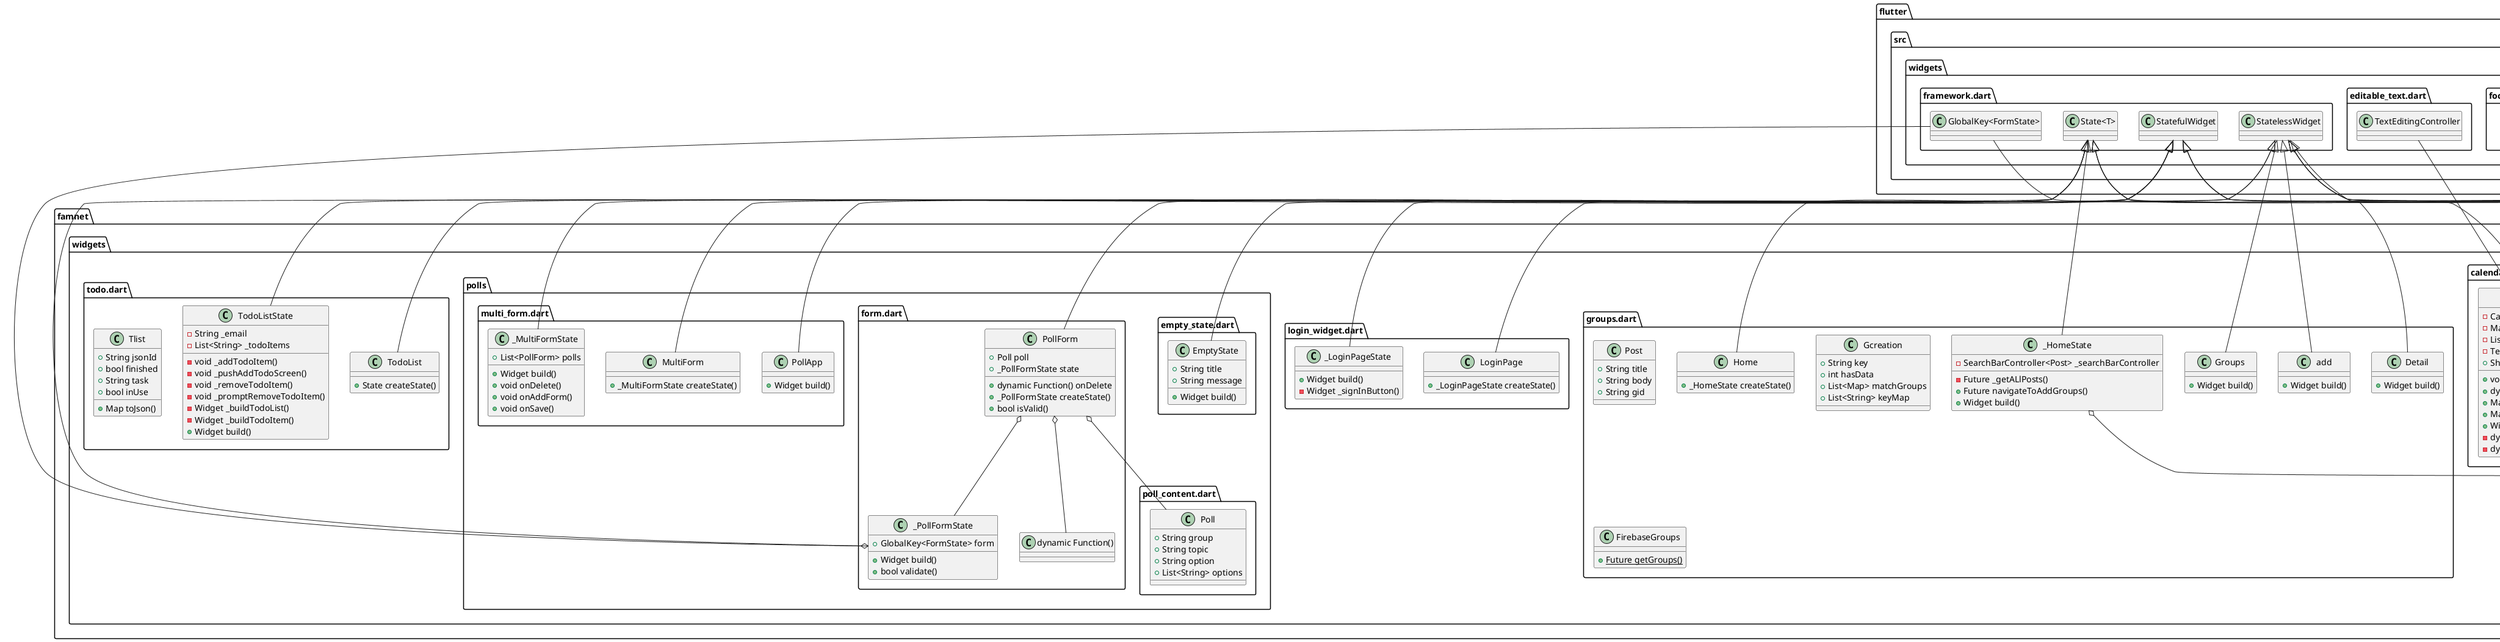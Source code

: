 @startuml
set namespaceSeparator ::

class "famnet::first_screen.dart::FirstScreen" {
  +Widget build()
}

"flutter::src::widgets::framework.dart::StatelessWidget" <|-- "famnet::first_screen.dart::FirstScreen"

class "famnet::login_page.dart::LoginPage" {
  +_LoginPageState createState()
}

"flutter::src::widgets::framework.dart::StatefulWidget" <|-- "famnet::login_page.dart::LoginPage"

class "famnet::login_page.dart::_LoginPageState" {
  +Widget build()
  -Widget _signInButton()
}

"flutter::src::widgets::framework.dart::State<T>" <|-- "famnet::login_page.dart::_LoginPageState"

class "famnet::main.dart::FamNetApp" {
  +Widget build()
}

"flutter::src::widgets::framework.dart::StatelessWidget" <|-- "famnet::main.dart::FamNetApp"

class "famnet::sign_in.dart::userData" {
  +String userDataUid
  +Queue userGroups
  +Map toJson()
}

"famnet::sign_in.dart::userData" o-- "dart::collection::Queue"

class "famnet::widgets::add_group.dart::addGroups" {
  +Widget build()
  +void backToMainPage()
}

"flutter::src::widgets::framework.dart::StatelessWidget" <|-- "famnet::widgets::add_group.dart::addGroups"

class "famnet::widgets::add_group.dart::FormDemo" {
  +State createState()
}

"flutter::src::widgets::framework.dart::StatefulWidget" <|-- "famnet::widgets::add_group.dart::FormDemo"

class "famnet::widgets::add_group.dart::_FormDemoState" {
  -GlobalKey<FormState> _formKey
  -Map<String, dynamic> _formData
  +FocusNode focusPassword
  +Widget build()
  -Widget _buildForm()
  -Widget _buildNameField()
  -Widget _buildDescriptionField()
  -Widget _buildSubmitButton()
  -void _submitForm()
}

"famnet::widgets::add_group.dart::_FormDemoState" o-- "flutter::src::widgets::framework.dart::GlobalKey<FormState>"
"famnet::widgets::add_group.dart::_FormDemoState" o-- "flutter::src::widgets::focus_manager.dart::FocusNode"
"flutter::src::widgets::framework.dart::State<T>" <|-- "famnet::widgets::add_group.dart::_FormDemoState"

class "famnet::widgets::add_group.dart::Gcreation" {
  +String Gname
  +String Description
  +String Owner
  +Map toJson()
  +void setOwner()
}

class "famnet::widgets::calendar.dart::Calendar" {
  +State createState()
}

"flutter::src::widgets::framework.dart::StatefulWidget" <|-- "famnet::widgets::calendar.dart::Calendar"

class "famnet::widgets::calendar.dart::CalendarState" {
  -CalendarController _controller
  -Map<DateTime, List> _events
  -List _selectedEvents
  -TextEditingController _eventController
  +SharedPreferences prefs
  +void initState()
  +dynamic initPrefs()
  +Map encodeMap()
  +Map decodeMap()
  +Widget build()
  -dynamic _showRemoveDialog()
  -dynamic _showAddDialog()
}

"famnet::widgets::calendar.dart::CalendarState" o-- "table_calendar::table_calendar.dart::CalendarController"
"famnet::widgets::calendar.dart::CalendarState" o-- "flutter::src::widgets::editable_text.dart::TextEditingController"
"famnet::widgets::calendar.dart::CalendarState" o-- "shared_preferences::shared_preferences.dart::SharedPreferences"
"flutter::src::widgets::framework.dart::State<T>" <|-- "famnet::widgets::calendar.dart::CalendarState"

class "famnet::widgets::groups.dart::Groups" {
  +Widget build()
}

"flutter::src::widgets::framework.dart::StatelessWidget" <|-- "famnet::widgets::groups.dart::Groups"

class "famnet::widgets::groups.dart::Post" {
  +String title
  +String body
  +String gid
}

class "famnet::widgets::groups.dart::Home" {
  +_HomeState createState()
}

"flutter::src::widgets::framework.dart::StatefulWidget" <|-- "famnet::widgets::groups.dart::Home"

class "famnet::widgets::groups.dart::_HomeState" {
  -SearchBarController<Post> _searchBarController
  -Future _getALlPosts()
  +Future navigateToAddGroups()
  +Widget build()
}

"famnet::widgets::groups.dart::_HomeState" o-- "flappy_search_bar::flappy_search_bar.dart::SearchBarController<Post>"
"flutter::src::widgets::framework.dart::State<T>" <|-- "famnet::widgets::groups.dart::_HomeState"

class "famnet::widgets::groups.dart::Detail" {
  +Widget build()
}

"flutter::src::widgets::framework.dart::StatelessWidget" <|-- "famnet::widgets::groups.dart::Detail"

class "famnet::widgets::groups.dart::add" {
  +Widget build()
}

"flutter::src::widgets::framework.dart::StatelessWidget" <|-- "famnet::widgets::groups.dart::add"

class "famnet::widgets::groups.dart::Gcreation" {
  +String key
  +int hasData
  +List<Map> matchGroups
  +List<String> keyMap
}

class "famnet::widgets::groups.dart::FirebaseGroups" {
  {static} +Future getGroups()
}

class "famnet::widgets::login_widget.dart::LoginPage" {
  +_LoginPageState createState()
}

"flutter::src::widgets::framework.dart::StatefulWidget" <|-- "famnet::widgets::login_widget.dart::LoginPage"

class "famnet::widgets::login_widget.dart::_LoginPageState" {
  +Widget build()
  -Widget _signInButton()
}

"flutter::src::widgets::framework.dart::State<T>" <|-- "famnet::widgets::login_widget.dart::_LoginPageState"

class "famnet::widgets::polls::empty_state.dart::EmptyState" {
  +String title
  +String message
  +Widget build()
}

"flutter::src::widgets::framework.dart::StatelessWidget" <|-- "famnet::widgets::polls::empty_state.dart::EmptyState"

class "famnet::widgets::polls::form.dart::PollForm" {
  +Poll poll
  +_PollFormState state
  +dynamic Function() onDelete
  +_PollFormState createState()
  +bool isValid()
}

"famnet::widgets::polls::form.dart::PollForm" o-- "famnet::widgets::polls::poll_content.dart::Poll"
"famnet::widgets::polls::form.dart::PollForm" o-- "famnet::widgets::polls::form.dart::_PollFormState"
"famnet::widgets::polls::form.dart::PollForm" o-- "famnet::widgets::polls::form.dart::dynamic Function()"
"flutter::src::widgets::framework.dart::StatefulWidget" <|-- "famnet::widgets::polls::form.dart::PollForm"

class "famnet::widgets::polls::form.dart::_PollFormState" {
  +GlobalKey<FormState> form
  +Widget build()
  +bool validate()
}

"famnet::widgets::polls::form.dart::_PollFormState" o-- "flutter::src::widgets::framework.dart::GlobalKey<FormState>"
"flutter::src::widgets::framework.dart::State<T>" <|-- "famnet::widgets::polls::form.dart::_PollFormState"

class "famnet::widgets::polls::multi_form.dart::PollApp" {
  +Widget build()
}

"flutter::src::widgets::framework.dart::StatelessWidget" <|-- "famnet::widgets::polls::multi_form.dart::PollApp"

class "famnet::widgets::polls::multi_form.dart::MultiForm" {
  +_MultiFormState createState()
}

"flutter::src::widgets::framework.dart::StatefulWidget" <|-- "famnet::widgets::polls::multi_form.dart::MultiForm"

class "famnet::widgets::polls::multi_form.dart::_MultiFormState" {
  +List<PollForm> polls
  +Widget build()
  +void onDelete()
  +void onAddForm()
  +void onSave()
}

"flutter::src::widgets::framework.dart::State<T>" <|-- "famnet::widgets::polls::multi_form.dart::_MultiFormState"

class "famnet::widgets::polls::poll_content.dart::Poll" {
  +String group
  +String topic
  +String option
  +List<String> options
}

class "famnet::widgets::todo.dart::TodoList" {
  +State createState()
}

"flutter::src::widgets::framework.dart::StatefulWidget" <|-- "famnet::widgets::todo.dart::TodoList"

class "famnet::widgets::todo.dart::TodoListState" {
  -String _email
  -List<String> _todoItems
  -void _addTodoItem()
  -void _pushAddTodoScreen()
  -void _removeTodoItem()
  -void _promptRemoveTodoItem()
  -Widget _buildTodoList()
  -Widget _buildTodoItem()
  +Widget build()
}

"flutter::src::widgets::framework.dart::State<T>" <|-- "famnet::widgets::todo.dart::TodoListState"

class "famnet::widgets::todo.dart::Tlist" {
  +String jsonId
  +bool finished
  +String task
  +bool inUse
  +Map toJson()
}


@enduml